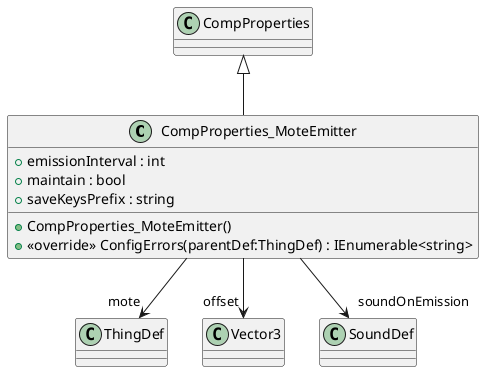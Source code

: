 @startuml
class CompProperties_MoteEmitter {
    + emissionInterval : int
    + maintain : bool
    + saveKeysPrefix : string
    + CompProperties_MoteEmitter()
    + <<override>> ConfigErrors(parentDef:ThingDef) : IEnumerable<string>
}
CompProperties <|-- CompProperties_MoteEmitter
CompProperties_MoteEmitter --> "mote" ThingDef
CompProperties_MoteEmitter --> "offset" Vector3
CompProperties_MoteEmitter --> "soundOnEmission" SoundDef
@enduml
